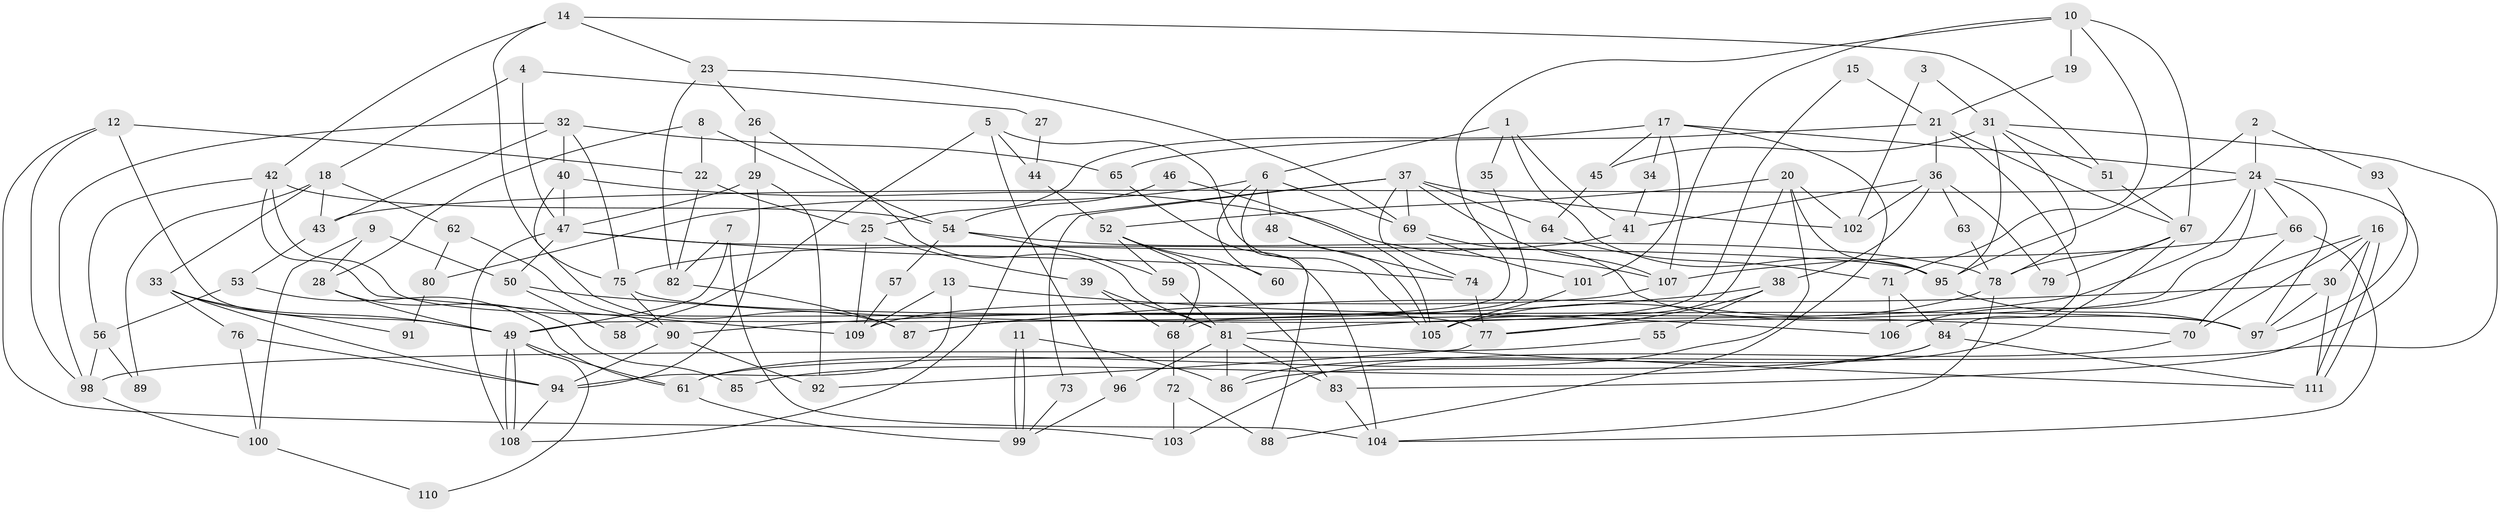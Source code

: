// Generated by graph-tools (version 1.1) at 2025/15/03/09/25 04:15:16]
// undirected, 111 vertices, 222 edges
graph export_dot {
graph [start="1"]
  node [color=gray90,style=filled];
  1;
  2;
  3;
  4;
  5;
  6;
  7;
  8;
  9;
  10;
  11;
  12;
  13;
  14;
  15;
  16;
  17;
  18;
  19;
  20;
  21;
  22;
  23;
  24;
  25;
  26;
  27;
  28;
  29;
  30;
  31;
  32;
  33;
  34;
  35;
  36;
  37;
  38;
  39;
  40;
  41;
  42;
  43;
  44;
  45;
  46;
  47;
  48;
  49;
  50;
  51;
  52;
  53;
  54;
  55;
  56;
  57;
  58;
  59;
  60;
  61;
  62;
  63;
  64;
  65;
  66;
  67;
  68;
  69;
  70;
  71;
  72;
  73;
  74;
  75;
  76;
  77;
  78;
  79;
  80;
  81;
  82;
  83;
  84;
  85;
  86;
  87;
  88;
  89;
  90;
  91;
  92;
  93;
  94;
  95;
  96;
  97;
  98;
  99;
  100;
  101;
  102;
  103;
  104;
  105;
  106;
  107;
  108;
  109;
  110;
  111;
  1 -- 95;
  1 -- 41;
  1 -- 6;
  1 -- 35;
  2 -- 24;
  2 -- 95;
  2 -- 93;
  3 -- 102;
  3 -- 31;
  4 -- 47;
  4 -- 18;
  4 -- 27;
  5 -- 96;
  5 -- 105;
  5 -- 44;
  5 -- 58;
  6 -- 69;
  6 -- 48;
  6 -- 60;
  6 -- 80;
  6 -- 88;
  7 -- 49;
  7 -- 82;
  7 -- 104;
  8 -- 54;
  8 -- 28;
  8 -- 22;
  9 -- 100;
  9 -- 50;
  9 -- 28;
  10 -- 107;
  10 -- 67;
  10 -- 19;
  10 -- 49;
  10 -- 71;
  11 -- 86;
  11 -- 99;
  11 -- 99;
  12 -- 22;
  12 -- 49;
  12 -- 98;
  12 -- 103;
  13 -- 109;
  13 -- 94;
  13 -- 106;
  14 -- 23;
  14 -- 51;
  14 -- 42;
  14 -- 75;
  15 -- 87;
  15 -- 21;
  16 -- 106;
  16 -- 111;
  16 -- 111;
  16 -- 30;
  16 -- 70;
  17 -- 24;
  17 -- 25;
  17 -- 34;
  17 -- 45;
  17 -- 88;
  17 -- 101;
  18 -- 43;
  18 -- 33;
  18 -- 62;
  18 -- 89;
  19 -- 21;
  20 -- 102;
  20 -- 105;
  20 -- 52;
  20 -- 61;
  20 -- 95;
  21 -- 65;
  21 -- 67;
  21 -- 36;
  21 -- 84;
  22 -- 25;
  22 -- 82;
  23 -- 69;
  23 -- 26;
  23 -- 82;
  24 -- 83;
  24 -- 77;
  24 -- 43;
  24 -- 66;
  24 -- 81;
  24 -- 97;
  25 -- 109;
  25 -- 39;
  26 -- 81;
  26 -- 29;
  27 -- 44;
  28 -- 49;
  28 -- 85;
  29 -- 47;
  29 -- 92;
  29 -- 94;
  30 -- 87;
  30 -- 97;
  30 -- 111;
  31 -- 61;
  31 -- 95;
  31 -- 45;
  31 -- 51;
  31 -- 78;
  32 -- 40;
  32 -- 75;
  32 -- 43;
  32 -- 65;
  32 -- 98;
  33 -- 49;
  33 -- 94;
  33 -- 76;
  33 -- 91;
  34 -- 41;
  35 -- 68;
  36 -- 38;
  36 -- 41;
  36 -- 63;
  36 -- 79;
  36 -- 102;
  37 -- 69;
  37 -- 64;
  37 -- 73;
  37 -- 74;
  37 -- 102;
  37 -- 107;
  37 -- 108;
  38 -- 77;
  38 -- 90;
  38 -- 55;
  39 -- 81;
  39 -- 68;
  40 -- 47;
  40 -- 107;
  40 -- 87;
  41 -- 75;
  42 -- 56;
  42 -- 54;
  42 -- 77;
  42 -- 109;
  43 -- 53;
  44 -- 52;
  45 -- 64;
  46 -- 54;
  46 -- 105;
  47 -- 95;
  47 -- 108;
  47 -- 50;
  47 -- 74;
  48 -- 74;
  48 -- 105;
  49 -- 108;
  49 -- 108;
  49 -- 61;
  49 -- 110;
  50 -- 70;
  50 -- 58;
  51 -- 67;
  52 -- 83;
  52 -- 59;
  52 -- 60;
  52 -- 68;
  53 -- 61;
  53 -- 56;
  54 -- 59;
  54 -- 57;
  54 -- 78;
  55 -- 98;
  56 -- 98;
  56 -- 89;
  57 -- 109;
  59 -- 81;
  61 -- 99;
  62 -- 90;
  62 -- 80;
  63 -- 78;
  64 -- 71;
  65 -- 104;
  66 -- 104;
  66 -- 70;
  66 -- 107;
  67 -- 78;
  67 -- 86;
  67 -- 79;
  68 -- 72;
  69 -- 101;
  69 -- 97;
  70 -- 103;
  71 -- 84;
  71 -- 106;
  72 -- 88;
  72 -- 103;
  73 -- 99;
  74 -- 77;
  75 -- 97;
  75 -- 90;
  76 -- 94;
  76 -- 100;
  77 -- 92;
  78 -- 104;
  78 -- 105;
  80 -- 91;
  81 -- 111;
  81 -- 83;
  81 -- 86;
  81 -- 96;
  82 -- 87;
  83 -- 104;
  84 -- 111;
  84 -- 85;
  84 -- 86;
  90 -- 94;
  90 -- 92;
  93 -- 97;
  94 -- 108;
  95 -- 97;
  96 -- 99;
  98 -- 100;
  100 -- 110;
  101 -- 105;
  107 -- 109;
}
